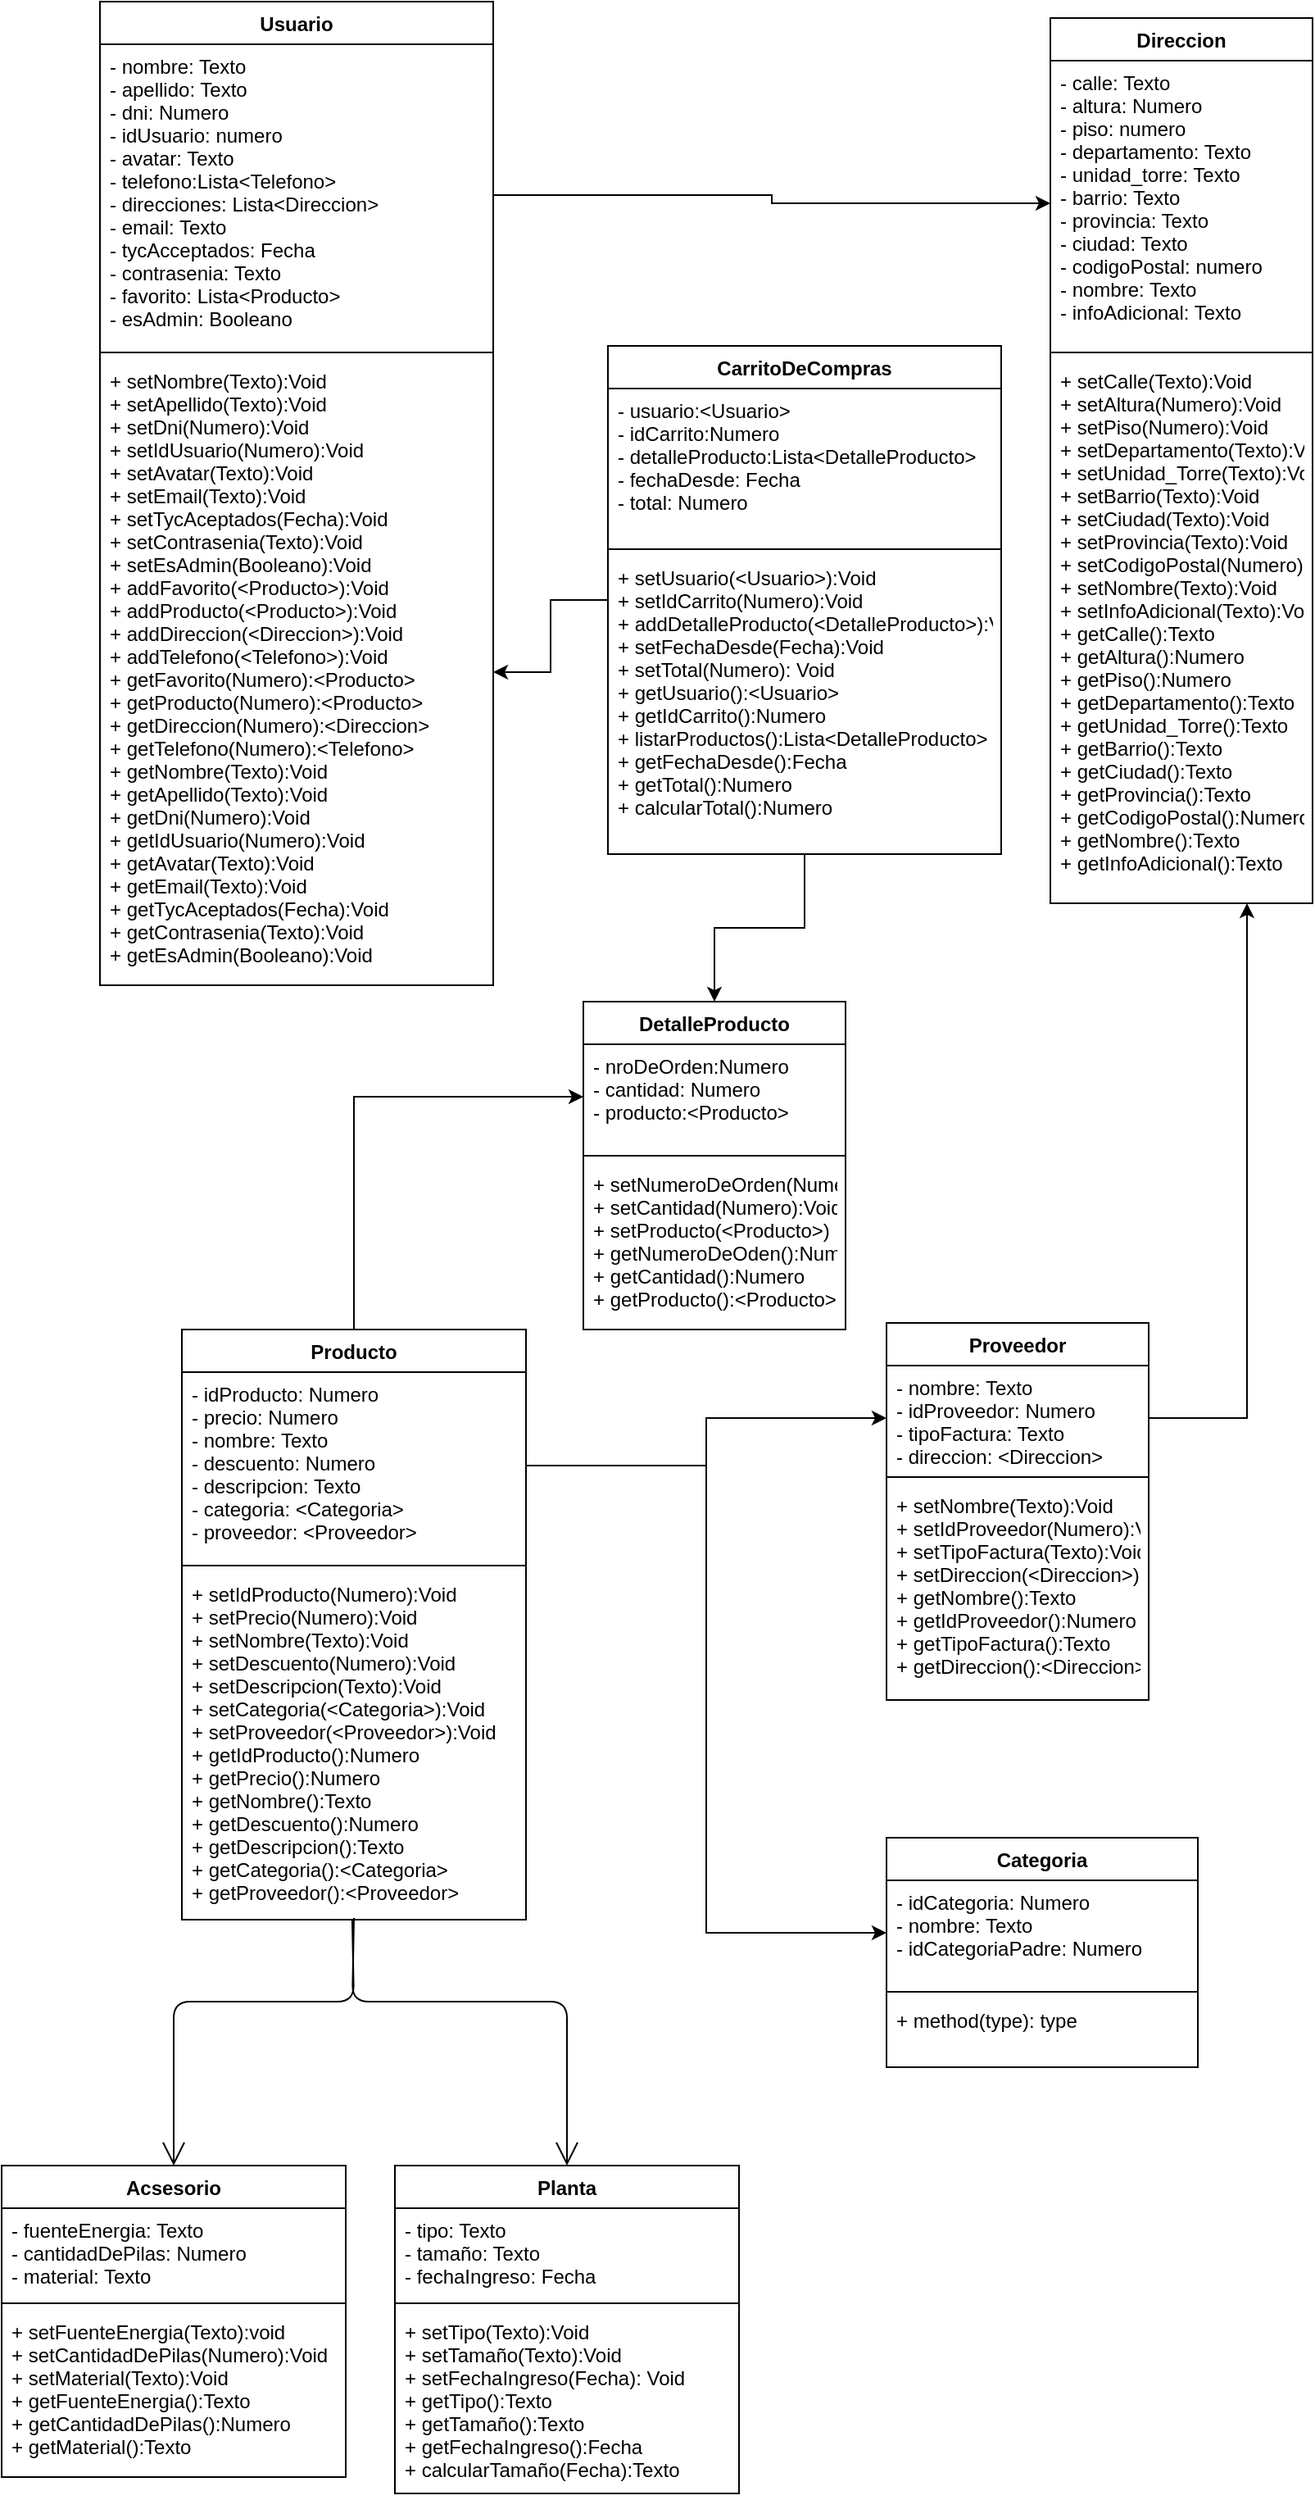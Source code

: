 <mxfile version="12.2.4" type="device" pages="1"><diagram id="jcC5Ia07D9szdRkzn2AE" name="Page-1"><mxGraphModel dx="1094" dy="443" grid="1" gridSize="10" guides="1" tooltips="1" connect="1" arrows="1" fold="1" page="1" pageScale="1" pageWidth="827" pageHeight="1169" math="0" shadow="0"><root><mxCell id="0"/><mxCell id="1" parent="0"/><mxCell id="ZYW52_Q9GusGVNkZc46J-1" value="Usuario" style="swimlane;fontStyle=1;align=center;verticalAlign=top;childLayout=stackLayout;horizontal=1;startSize=26;horizontalStack=0;resizeParent=1;resizeParentMax=0;resizeLast=0;collapsible=1;marginBottom=0;" parent="1" vertex="1"><mxGeometry x="290" y="110" width="240" height="600" as="geometry"/></mxCell><mxCell id="ZYW52_Q9GusGVNkZc46J-2" value="- nombre: Texto&#xA;- apellido: Texto&#xA;- dni: Numero&#xA;- idUsuario: numero&#xA;- avatar: Texto&#xA;- telefono:Lista&lt;Telefono&gt;&#xA;- direcciones: Lista&lt;Direccion&gt;&#xA;- email: Texto&#xA;- tycAcceptados: Fecha&#xA;- contrasenia: Texto&#xA;- favorito: Lista&lt;Producto&gt;&#xA;- esAdmin: Booleano&#xA;&#xA;&#xA;&#xA;&#xA;" style="text;strokeColor=none;fillColor=none;align=left;verticalAlign=top;spacingLeft=4;spacingRight=4;overflow=hidden;rotatable=0;points=[[0,0.5],[1,0.5]];portConstraint=eastwest;" parent="ZYW52_Q9GusGVNkZc46J-1" vertex="1"><mxGeometry y="26" width="240" height="184" as="geometry"/></mxCell><mxCell id="ZYW52_Q9GusGVNkZc46J-3" value="" style="line;strokeWidth=1;fillColor=none;align=left;verticalAlign=middle;spacingTop=-1;spacingLeft=3;spacingRight=3;rotatable=0;labelPosition=right;points=[];portConstraint=eastwest;" parent="ZYW52_Q9GusGVNkZc46J-1" vertex="1"><mxGeometry y="210" width="240" height="8" as="geometry"/></mxCell><mxCell id="ZYW52_Q9GusGVNkZc46J-4" value="+ setNombre(Texto):Void&#xA;+ setApellido(Texto):Void&#xA;+ setDni(Numero):Void&#xA;+ setIdUsuario(Numero):Void&#xA;+ setAvatar(Texto):Void&#xA;+ setEmail(Texto):Void&#xA;+ setTycAceptados(Fecha):Void&#xA;+ setContrasenia(Texto):Void&#xA;+ setEsAdmin(Booleano):Void&#xA;+ addFavorito(&lt;Producto&gt;):Void&#xA;+ addProducto(&lt;Producto&gt;):Void&#xA;+ addDireccion(&lt;Direccion&gt;):Void&#xA;+ addTelefono(&lt;Telefono&gt;):Void&#xA;+ getFavorito(Numero):&lt;Producto&gt;&#xA;+ getProducto(Numero):&lt;Producto&gt;&#xA;+ getDireccion(Numero):&lt;Direccion&gt;&#xA;+ getTelefono(Numero):&lt;Telefono&gt;&#xA;+ getNombre(Texto):Void&#xA;+ getApellido(Texto):Void&#xA;+ getDni(Numero):Void&#xA;+ getIdUsuario(Numero):Void&#xA;+ getAvatar(Texto):Void&#xA;+ getEmail(Texto):Void&#xA;+ getTycAceptados(Fecha):Void&#xA;+ getContrasenia(Texto):Void&#xA;+ getEsAdmin(Booleano):Void" style="text;strokeColor=none;fillColor=none;align=left;verticalAlign=top;spacingLeft=4;spacingRight=4;overflow=hidden;rotatable=0;points=[[0,0.5],[1,0.5]];portConstraint=eastwest;" parent="ZYW52_Q9GusGVNkZc46J-1" vertex="1"><mxGeometry y="218" width="240" height="382" as="geometry"/></mxCell><mxCell id="ZYW52_Q9GusGVNkZc46J-5" value="Direccion" style="swimlane;fontStyle=1;align=center;verticalAlign=top;childLayout=stackLayout;horizontal=1;startSize=26;horizontalStack=0;resizeParent=1;resizeParentMax=0;resizeLast=0;collapsible=1;marginBottom=0;" parent="1" vertex="1"><mxGeometry x="870" y="120" width="160" height="540" as="geometry"/></mxCell><mxCell id="ZYW52_Q9GusGVNkZc46J-6" value="- calle: Texto&#xA;- altura: Numero&#xA;- piso: numero&#xA;- departamento: Texto&#xA;- unidad_torre: Texto&#xA;- barrio: Texto&#xA;- provincia: Texto&#xA;- ciudad: Texto&#xA;- codigoPostal: numero&#xA;- nombre: Texto&#xA;- infoAdicional: Texto" style="text;strokeColor=none;fillColor=none;align=left;verticalAlign=top;spacingLeft=4;spacingRight=4;overflow=hidden;rotatable=0;points=[[0,0.5],[1,0.5]];portConstraint=eastwest;" parent="ZYW52_Q9GusGVNkZc46J-5" vertex="1"><mxGeometry y="26" width="160" height="174" as="geometry"/></mxCell><mxCell id="ZYW52_Q9GusGVNkZc46J-7" value="" style="line;strokeWidth=1;fillColor=none;align=left;verticalAlign=middle;spacingTop=-1;spacingLeft=3;spacingRight=3;rotatable=0;labelPosition=right;points=[];portConstraint=eastwest;" parent="ZYW52_Q9GusGVNkZc46J-5" vertex="1"><mxGeometry y="200" width="160" height="8" as="geometry"/></mxCell><mxCell id="ZYW52_Q9GusGVNkZc46J-8" value="+ setCalle(Texto):Void&#xA;+ setAltura(Numero):Void&#xA;+ setPiso(Numero):Void&#xA;+ setDepartamento(Texto):Void&#xA;+ setUnidad_Torre(Texto):Void&#xA;+ setBarrio(Texto):Void&#xA;+ setCiudad(Texto):Void&#xA;+ setProvincia(Texto):Void&#xA;+ setCodigoPostal(Numero):Void&#xA;+ setNombre(Texto):Void&#xA;+ setInfoAdicional(Texto):Void&#xA;+ getCalle():Texto&#xA;+ getAltura():Numero&#xA;+ getPiso():Numero&#xA;+ getDepartamento():Texto&#xA;+ getUnidad_Torre():Texto&#xA;+ getBarrio():Texto&#xA;+ getCiudad():Texto&#xA;+ getProvincia():Texto&#xA;+ getCodigoPostal():Numero&#xA;+ getNombre():Texto&#xA;+ getInfoAdicional():Texto" style="text;strokeColor=none;fillColor=none;align=left;verticalAlign=top;spacingLeft=4;spacingRight=4;overflow=hidden;rotatable=0;points=[[0,0.5],[1,0.5]];portConstraint=eastwest;" parent="ZYW52_Q9GusGVNkZc46J-5" vertex="1"><mxGeometry y="208" width="160" height="332" as="geometry"/></mxCell><mxCell id="ZYW52_Q9GusGVNkZc46J-43" style="edgeStyle=orthogonalEdgeStyle;rounded=0;orthogonalLoop=1;jettySize=auto;html=1;" parent="1" source="ZYW52_Q9GusGVNkZc46J-10" target="ZYW52_Q9GusGVNkZc46J-40" edge="1"><mxGeometry relative="1" as="geometry"/></mxCell><mxCell id="ZYW52_Q9GusGVNkZc46J-10" value="Producto" style="swimlane;fontStyle=1;align=center;verticalAlign=top;childLayout=stackLayout;horizontal=1;startSize=26;horizontalStack=0;resizeParent=1;resizeParentMax=0;resizeLast=0;collapsible=1;marginBottom=0;" parent="1" vertex="1"><mxGeometry x="340" y="920" width="210" height="360" as="geometry"/></mxCell><mxCell id="ZYW52_Q9GusGVNkZc46J-11" value="- idProducto: Numero&#xA;- precio: Numero&#xA;- nombre: Texto&#xA;- descuento: Numero&#xA;- descripcion: Texto&#xA;- categoria: &lt;Categoria&gt;&#xA;- proveedor: &lt;Proveedor&gt;" style="text;strokeColor=none;fillColor=none;align=left;verticalAlign=top;spacingLeft=4;spacingRight=4;overflow=hidden;rotatable=0;points=[[0,0.5],[1,0.5]];portConstraint=eastwest;" parent="ZYW52_Q9GusGVNkZc46J-10" vertex="1"><mxGeometry y="26" width="210" height="114" as="geometry"/></mxCell><mxCell id="ZYW52_Q9GusGVNkZc46J-12" value="" style="line;strokeWidth=1;fillColor=none;align=left;verticalAlign=middle;spacingTop=-1;spacingLeft=3;spacingRight=3;rotatable=0;labelPosition=right;points=[];portConstraint=eastwest;" parent="ZYW52_Q9GusGVNkZc46J-10" vertex="1"><mxGeometry y="140" width="210" height="8" as="geometry"/></mxCell><mxCell id="ZYW52_Q9GusGVNkZc46J-13" value="+ setIdProducto(Numero):Void&#xA;+ setPrecio(Numero):Void&#xA;+ setNombre(Texto):Void&#xA;+ setDescuento(Numero):Void&#xA;+ setDescripcion(Texto):Void&#xA;+ setCategoria(&lt;Categoria&gt;):Void&#xA;+ setProveedor(&lt;Proveedor&gt;):Void&#xA;+ getIdProducto():Numero&#xA;+ getPrecio():Numero&#xA;+ getNombre():Texto&#xA;+ getDescuento():Numero&#xA;+ getDescripcion():Texto&#xA;+ getCategoria():&lt;Categoria&gt;&#xA;+ getProveedor():&lt;Proveedor&gt;" style="text;strokeColor=none;fillColor=none;align=left;verticalAlign=top;spacingLeft=4;spacingRight=4;overflow=hidden;rotatable=0;points=[[0,0.5],[1,0.5]];portConstraint=eastwest;" parent="ZYW52_Q9GusGVNkZc46J-10" vertex="1"><mxGeometry y="148" width="210" height="212" as="geometry"/></mxCell><mxCell id="ZYW52_Q9GusGVNkZc46J-15" value="Planta" style="swimlane;fontStyle=1;align=center;verticalAlign=top;childLayout=stackLayout;horizontal=1;startSize=26;horizontalStack=0;resizeParent=1;resizeParentMax=0;resizeLast=0;collapsible=1;marginBottom=0;" parent="1" vertex="1"><mxGeometry x="470" y="1430" width="210" height="200" as="geometry"/></mxCell><mxCell id="ZYW52_Q9GusGVNkZc46J-16" value="- tipo: Texto&#xA;- tamaño: Texto&#xA;- fechaIngreso: Fecha" style="text;strokeColor=none;fillColor=none;align=left;verticalAlign=top;spacingLeft=4;spacingRight=4;overflow=hidden;rotatable=0;points=[[0,0.5],[1,0.5]];portConstraint=eastwest;" parent="ZYW52_Q9GusGVNkZc46J-15" vertex="1"><mxGeometry y="26" width="210" height="54" as="geometry"/></mxCell><mxCell id="ZYW52_Q9GusGVNkZc46J-17" value="" style="line;strokeWidth=1;fillColor=none;align=left;verticalAlign=middle;spacingTop=-1;spacingLeft=3;spacingRight=3;rotatable=0;labelPosition=right;points=[];portConstraint=eastwest;" parent="ZYW52_Q9GusGVNkZc46J-15" vertex="1"><mxGeometry y="80" width="210" height="8" as="geometry"/></mxCell><mxCell id="ZYW52_Q9GusGVNkZc46J-18" value="+ setTipo(Texto):Void&#xA;+ setTamaño(Texto):Void&#xA;+ setFechaIngreso(Fecha): Void&#xA;+ getTipo():Texto&#xA;+ getTamaño():Texto&#xA;+ getFechaIngreso():Fecha&#xA;+ calcularTamaño(Fecha):Texto" style="text;strokeColor=none;fillColor=none;align=left;verticalAlign=top;spacingLeft=4;spacingRight=4;overflow=hidden;rotatable=0;points=[[0,0.5],[1,0.5]];portConstraint=eastwest;" parent="ZYW52_Q9GusGVNkZc46J-15" vertex="1"><mxGeometry y="88" width="210" height="112" as="geometry"/></mxCell><mxCell id="ZYW52_Q9GusGVNkZc46J-19" value="Acsesorio" style="swimlane;fontStyle=1;align=center;verticalAlign=top;childLayout=stackLayout;horizontal=1;startSize=26;horizontalStack=0;resizeParent=1;resizeParentMax=0;resizeLast=0;collapsible=1;marginBottom=0;" parent="1" vertex="1"><mxGeometry x="230" y="1430" width="210" height="190" as="geometry"/></mxCell><mxCell id="ZYW52_Q9GusGVNkZc46J-20" value="- fuenteEnergia: Texto&#xA;- cantidadDePilas: Numero&#xA;- material: Texto" style="text;strokeColor=none;fillColor=none;align=left;verticalAlign=top;spacingLeft=4;spacingRight=4;overflow=hidden;rotatable=0;points=[[0,0.5],[1,0.5]];portConstraint=eastwest;" parent="ZYW52_Q9GusGVNkZc46J-19" vertex="1"><mxGeometry y="26" width="210" height="54" as="geometry"/></mxCell><mxCell id="ZYW52_Q9GusGVNkZc46J-21" value="" style="line;strokeWidth=1;fillColor=none;align=left;verticalAlign=middle;spacingTop=-1;spacingLeft=3;spacingRight=3;rotatable=0;labelPosition=right;points=[];portConstraint=eastwest;" parent="ZYW52_Q9GusGVNkZc46J-19" vertex="1"><mxGeometry y="80" width="210" height="8" as="geometry"/></mxCell><mxCell id="ZYW52_Q9GusGVNkZc46J-22" value="+ setFuenteEnergia(Texto):void&#xA;+ setCantidadDePilas(Numero):Void&#xA;+ setMaterial(Texto):Void&#xA;+ getFuenteEnergia():Texto&#xA;+ getCantidadDePilas():Numero&#xA;+ getMaterial():Texto" style="text;strokeColor=none;fillColor=none;align=left;verticalAlign=top;spacingLeft=4;spacingRight=4;overflow=hidden;rotatable=0;points=[[0,0.5],[1,0.5]];portConstraint=eastwest;" parent="ZYW52_Q9GusGVNkZc46J-19" vertex="1"><mxGeometry y="88" width="210" height="102" as="geometry"/></mxCell><mxCell id="ZYW52_Q9GusGVNkZc46J-23" style="edgeStyle=orthogonalEdgeStyle;rounded=0;orthogonalLoop=1;jettySize=auto;html=1;entryX=0;entryY=0.5;entryDx=0;entryDy=0;" parent="1" source="ZYW52_Q9GusGVNkZc46J-2" target="ZYW52_Q9GusGVNkZc46J-6" edge="1"><mxGeometry relative="1" as="geometry"/></mxCell><mxCell id="ZYW52_Q9GusGVNkZc46J-27" value="" style="endArrow=open;endFill=1;endSize=12;html=1;entryX=0.5;entryY=0;entryDx=0;entryDy=0;exitX=0.495;exitY=1;exitDx=0;exitDy=0;exitPerimeter=0;" parent="1" source="ZYW52_Q9GusGVNkZc46J-13" target="ZYW52_Q9GusGVNkZc46J-19" edge="1"><mxGeometry width="160" relative="1" as="geometry"><mxPoint x="440" y="1280" as="sourcePoint"/><mxPoint x="390" y="1600" as="targetPoint"/><Array as="points"><mxPoint x="445" y="1330"/><mxPoint x="335" y="1330"/></Array></mxGeometry></mxCell><mxCell id="ZYW52_Q9GusGVNkZc46J-28" value="" style="endArrow=open;endFill=1;endSize=12;html=1;exitX=0.5;exitY=0.995;exitDx=0;exitDy=0;exitPerimeter=0;entryX=0.5;entryY=0;entryDx=0;entryDy=0;" parent="1" source="ZYW52_Q9GusGVNkZc46J-13" target="ZYW52_Q9GusGVNkZc46J-15" edge="1"><mxGeometry width="160" relative="1" as="geometry"><mxPoint x="423.95" y="1407.06" as="sourcePoint"/><mxPoint x="380" y="1640" as="targetPoint"/><Array as="points"><mxPoint x="444" y="1330"/><mxPoint x="575" y="1330"/></Array></mxGeometry></mxCell><mxCell id="ZYW52_Q9GusGVNkZc46J-29" value="Proveedor" style="swimlane;fontStyle=1;align=center;verticalAlign=top;childLayout=stackLayout;horizontal=1;startSize=26;horizontalStack=0;resizeParent=1;resizeParentMax=0;resizeLast=0;collapsible=1;marginBottom=0;" parent="1" vertex="1"><mxGeometry x="770" y="916" width="160" height="230" as="geometry"/></mxCell><mxCell id="ZYW52_Q9GusGVNkZc46J-30" value="- nombre: Texto&#xA;- idProveedor: Numero&#xA;- tipoFactura: Texto&#xA;- direccion: &lt;Direccion&gt;" style="text;strokeColor=none;fillColor=none;align=left;verticalAlign=top;spacingLeft=4;spacingRight=4;overflow=hidden;rotatable=0;points=[[0,0.5],[1,0.5]];portConstraint=eastwest;" parent="ZYW52_Q9GusGVNkZc46J-29" vertex="1"><mxGeometry y="26" width="160" height="64" as="geometry"/></mxCell><mxCell id="ZYW52_Q9GusGVNkZc46J-31" value="" style="line;strokeWidth=1;fillColor=none;align=left;verticalAlign=middle;spacingTop=-1;spacingLeft=3;spacingRight=3;rotatable=0;labelPosition=right;points=[];portConstraint=eastwest;" parent="ZYW52_Q9GusGVNkZc46J-29" vertex="1"><mxGeometry y="90" width="160" height="8" as="geometry"/></mxCell><mxCell id="ZYW52_Q9GusGVNkZc46J-32" value="+ setNombre(Texto):Void&#xA;+ setIdProveedor(Numero):Void&#xA;+ setTipoFactura(Texto):Void&#xA;+ setDireccion(&lt;Direccion&gt;):Void&#xA;+ getNombre():Texto&#xA;+ getIdProveedor():Numero&#xA;+ getTipoFactura():Texto&#xA;+ getDireccion():&lt;Direccion&gt;" style="text;strokeColor=none;fillColor=none;align=left;verticalAlign=top;spacingLeft=4;spacingRight=4;overflow=hidden;rotatable=0;points=[[0,0.5],[1,0.5]];portConstraint=eastwest;" parent="ZYW52_Q9GusGVNkZc46J-29" vertex="1"><mxGeometry y="98" width="160" height="132" as="geometry"/></mxCell><mxCell id="ZYW52_Q9GusGVNkZc46J-33" style="edgeStyle=orthogonalEdgeStyle;rounded=0;orthogonalLoop=1;jettySize=auto;html=1;" parent="1" source="ZYW52_Q9GusGVNkZc46J-11" target="ZYW52_Q9GusGVNkZc46J-30" edge="1"><mxGeometry relative="1" as="geometry"/></mxCell><mxCell id="ZYW52_Q9GusGVNkZc46J-34" style="edgeStyle=orthogonalEdgeStyle;rounded=0;orthogonalLoop=1;jettySize=auto;html=1;entryX=0.75;entryY=1;entryDx=0;entryDy=0;entryPerimeter=0;" parent="1" source="ZYW52_Q9GusGVNkZc46J-30" target="ZYW52_Q9GusGVNkZc46J-8" edge="1"><mxGeometry relative="1" as="geometry"/></mxCell><mxCell id="ZYW52_Q9GusGVNkZc46J-47" style="edgeStyle=orthogonalEdgeStyle;rounded=0;orthogonalLoop=1;jettySize=auto;html=1;entryX=0.5;entryY=0;entryDx=0;entryDy=0;" parent="1" source="ZYW52_Q9GusGVNkZc46J-35" target="ZYW52_Q9GusGVNkZc46J-39" edge="1"><mxGeometry relative="1" as="geometry"/></mxCell><mxCell id="ZYW52_Q9GusGVNkZc46J-49" style="edgeStyle=orthogonalEdgeStyle;rounded=0;orthogonalLoop=1;jettySize=auto;html=1;" parent="1" source="ZYW52_Q9GusGVNkZc46J-35" target="ZYW52_Q9GusGVNkZc46J-4" edge="1"><mxGeometry relative="1" as="geometry"/></mxCell><mxCell id="ZYW52_Q9GusGVNkZc46J-35" value="CarritoDeCompras" style="swimlane;fontStyle=1;align=center;verticalAlign=top;childLayout=stackLayout;horizontal=1;startSize=26;horizontalStack=0;resizeParent=1;resizeParentMax=0;resizeLast=0;collapsible=1;marginBottom=0;" parent="1" vertex="1"><mxGeometry x="600" y="320" width="240" height="310" as="geometry"/></mxCell><mxCell id="ZYW52_Q9GusGVNkZc46J-36" value="- usuario:&lt;Usuario&gt;&#xA;- idCarrito:Numero&#xA;- detalleProducto:Lista&lt;DetalleProducto&gt;&#xA;- fechaDesde: Fecha&#xA;- total: Numero&#xA;&#xA;&#xA;" style="text;strokeColor=none;fillColor=none;align=left;verticalAlign=top;spacingLeft=4;spacingRight=4;overflow=hidden;rotatable=0;points=[[0,0.5],[1,0.5]];portConstraint=eastwest;" parent="ZYW52_Q9GusGVNkZc46J-35" vertex="1"><mxGeometry y="26" width="240" height="94" as="geometry"/></mxCell><mxCell id="ZYW52_Q9GusGVNkZc46J-37" value="" style="line;strokeWidth=1;fillColor=none;align=left;verticalAlign=middle;spacingTop=-1;spacingLeft=3;spacingRight=3;rotatable=0;labelPosition=right;points=[];portConstraint=eastwest;" parent="ZYW52_Q9GusGVNkZc46J-35" vertex="1"><mxGeometry y="120" width="240" height="8" as="geometry"/></mxCell><mxCell id="ZYW52_Q9GusGVNkZc46J-38" value="+ setUsuario(&lt;Usuario&gt;):Void&#xA;+ setIdCarrito(Numero):Void&#xA;+ addDetalleProducto(&lt;DetalleProducto&gt;):Void&#xA;+ setFechaDesde(Fecha):Void&#xA;+ setTotal(Numero): Void&#xA;+ getUsuario():&lt;Usuario&gt;&#xA;+ getIdCarrito():Numero&#xA;+ listarProductos():Lista&lt;DetalleProducto&gt;&#xA;+ getFechaDesde():Fecha&#xA;+ getTotal():Numero&#xA;+ calcularTotal():Numero&#xA;&#xA;" style="text;strokeColor=none;fillColor=none;align=left;verticalAlign=top;spacingLeft=4;spacingRight=4;overflow=hidden;rotatable=0;points=[[0,0.5],[1,0.5]];portConstraint=eastwest;" parent="ZYW52_Q9GusGVNkZc46J-35" vertex="1"><mxGeometry y="128" width="240" height="182" as="geometry"/></mxCell><mxCell id="ZYW52_Q9GusGVNkZc46J-39" value="DetalleProducto" style="swimlane;fontStyle=1;align=center;verticalAlign=top;childLayout=stackLayout;horizontal=1;startSize=26;horizontalStack=0;resizeParent=1;resizeParentMax=0;resizeLast=0;collapsible=1;marginBottom=0;" parent="1" vertex="1"><mxGeometry x="585" y="720" width="160" height="200" as="geometry"/></mxCell><mxCell id="ZYW52_Q9GusGVNkZc46J-40" value="- nroDeOrden:Numero&#xA;- cantidad: Numero&#xA;- producto:&lt;Producto&gt;&#xA;&#xA;" style="text;strokeColor=none;fillColor=none;align=left;verticalAlign=top;spacingLeft=4;spacingRight=4;overflow=hidden;rotatable=0;points=[[0,0.5],[1,0.5]];portConstraint=eastwest;" parent="ZYW52_Q9GusGVNkZc46J-39" vertex="1"><mxGeometry y="26" width="160" height="64" as="geometry"/></mxCell><mxCell id="ZYW52_Q9GusGVNkZc46J-41" value="" style="line;strokeWidth=1;fillColor=none;align=left;verticalAlign=middle;spacingTop=-1;spacingLeft=3;spacingRight=3;rotatable=0;labelPosition=right;points=[];portConstraint=eastwest;" parent="ZYW52_Q9GusGVNkZc46J-39" vertex="1"><mxGeometry y="90" width="160" height="8" as="geometry"/></mxCell><mxCell id="ZYW52_Q9GusGVNkZc46J-42" value="+ setNumeroDeOrden(Numero):Void&#xA;+ setCantidad(Numero):Void&#xA;+ setProducto(&lt;Producto&gt;)&#xA;+ getNumeroDeOden():Numero&#xA;+ getCantidad():Numero&#xA;+ getProducto():&lt;Producto&gt;&#xA;" style="text;strokeColor=none;fillColor=none;align=left;verticalAlign=top;spacingLeft=4;spacingRight=4;overflow=hidden;rotatable=0;points=[[0,0.5],[1,0.5]];portConstraint=eastwest;" parent="ZYW52_Q9GusGVNkZc46J-39" vertex="1"><mxGeometry y="98" width="160" height="102" as="geometry"/></mxCell><mxCell id="1D2ERBbnUfirJOXpr9iT-6" value="Categoria" style="swimlane;fontStyle=1;align=center;verticalAlign=top;childLayout=stackLayout;horizontal=1;startSize=26;horizontalStack=0;resizeParent=1;resizeParentMax=0;resizeLast=0;collapsible=1;marginBottom=0;" vertex="1" parent="1"><mxGeometry x="770" y="1230" width="190" height="140" as="geometry"/></mxCell><mxCell id="1D2ERBbnUfirJOXpr9iT-7" value="- idCategoria: Numero&#xA;- nombre: Texto&#xA;- idCategoriaPadre: Numero&#xA;" style="text;strokeColor=none;fillColor=none;align=left;verticalAlign=top;spacingLeft=4;spacingRight=4;overflow=hidden;rotatable=0;points=[[0,0.5],[1,0.5]];portConstraint=eastwest;" vertex="1" parent="1D2ERBbnUfirJOXpr9iT-6"><mxGeometry y="26" width="190" height="64" as="geometry"/></mxCell><mxCell id="1D2ERBbnUfirJOXpr9iT-8" value="" style="line;strokeWidth=1;fillColor=none;align=left;verticalAlign=middle;spacingTop=-1;spacingLeft=3;spacingRight=3;rotatable=0;labelPosition=right;points=[];portConstraint=eastwest;" vertex="1" parent="1D2ERBbnUfirJOXpr9iT-6"><mxGeometry y="90" width="190" height="8" as="geometry"/></mxCell><mxCell id="1D2ERBbnUfirJOXpr9iT-9" value="+ method(type): type" style="text;strokeColor=none;fillColor=none;align=left;verticalAlign=top;spacingLeft=4;spacingRight=4;overflow=hidden;rotatable=0;points=[[0,0.5],[1,0.5]];portConstraint=eastwest;" vertex="1" parent="1D2ERBbnUfirJOXpr9iT-6"><mxGeometry y="98" width="190" height="42" as="geometry"/></mxCell><mxCell id="1D2ERBbnUfirJOXpr9iT-12" style="edgeStyle=orthogonalEdgeStyle;rounded=0;orthogonalLoop=1;jettySize=auto;html=1;exitX=1;exitY=0.5;exitDx=0;exitDy=0;" edge="1" parent="1" source="ZYW52_Q9GusGVNkZc46J-11" target="1D2ERBbnUfirJOXpr9iT-7"><mxGeometry relative="1" as="geometry"><mxPoint x="600" y="1198" as="sourcePoint"/><mxPoint x="820" y="1169" as="targetPoint"/></mxGeometry></mxCell></root></mxGraphModel></diagram></mxfile>